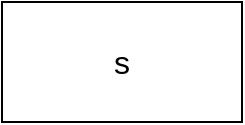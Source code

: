 <mxfile version="22.1.11" type="github">
  <diagram name="第 1 页" id="hvkW4P-W0TaY_lg3kpZJ">
    <mxGraphModel dx="794" dy="480" grid="1" gridSize="10" guides="1" tooltips="1" connect="1" arrows="1" fold="1" page="1" pageScale="1" pageWidth="827" pageHeight="1169" math="0" shadow="0">
      <root>
        <mxCell id="0" />
        <mxCell id="1" parent="0" />
        <mxCell id="CrIlHcmGziJqt6sCfTZ3-2" value="s" style="whiteSpace=wrap;html=1;fontSize=16;" vertex="1" parent="1">
          <mxGeometry x="270" y="310" width="120" height="60" as="geometry" />
        </mxCell>
      </root>
    </mxGraphModel>
  </diagram>
</mxfile>
